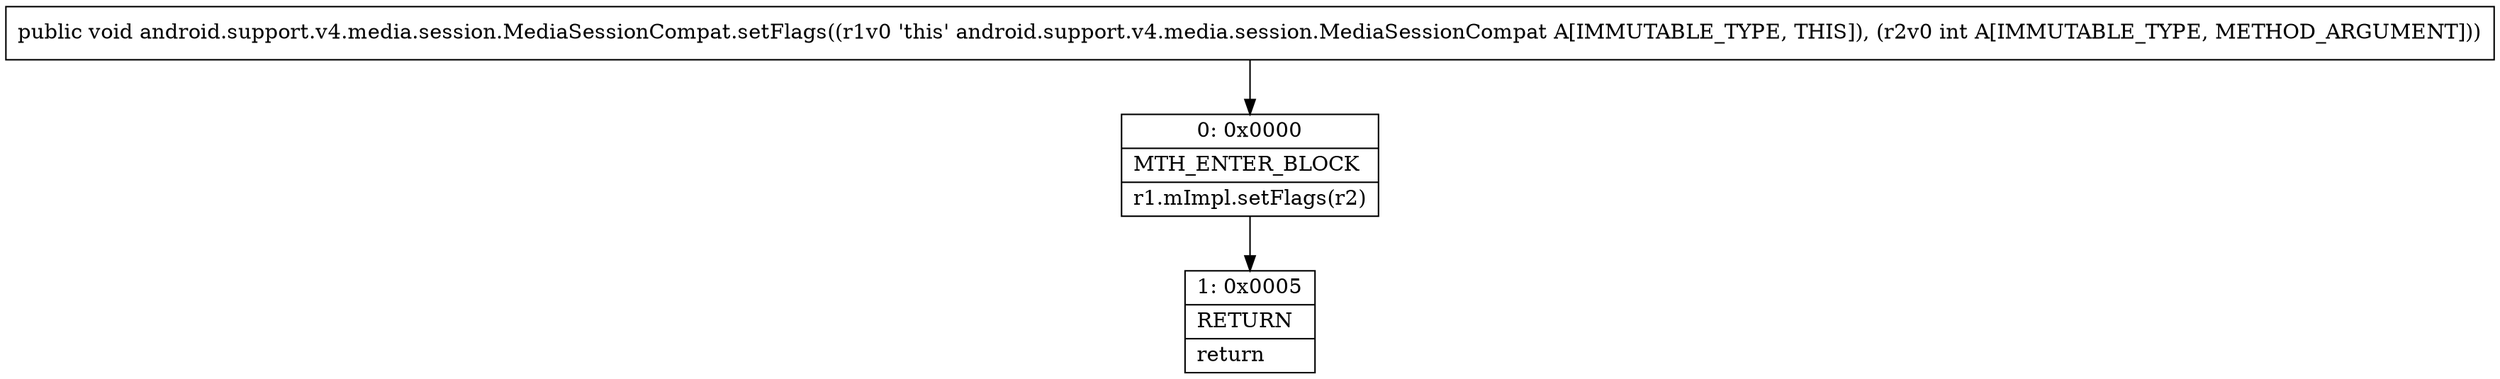 digraph "CFG forandroid.support.v4.media.session.MediaSessionCompat.setFlags(I)V" {
Node_0 [shape=record,label="{0\:\ 0x0000|MTH_ENTER_BLOCK\l|r1.mImpl.setFlags(r2)\l}"];
Node_1 [shape=record,label="{1\:\ 0x0005|RETURN\l|return\l}"];
MethodNode[shape=record,label="{public void android.support.v4.media.session.MediaSessionCompat.setFlags((r1v0 'this' android.support.v4.media.session.MediaSessionCompat A[IMMUTABLE_TYPE, THIS]), (r2v0 int A[IMMUTABLE_TYPE, METHOD_ARGUMENT])) }"];
MethodNode -> Node_0;
Node_0 -> Node_1;
}

